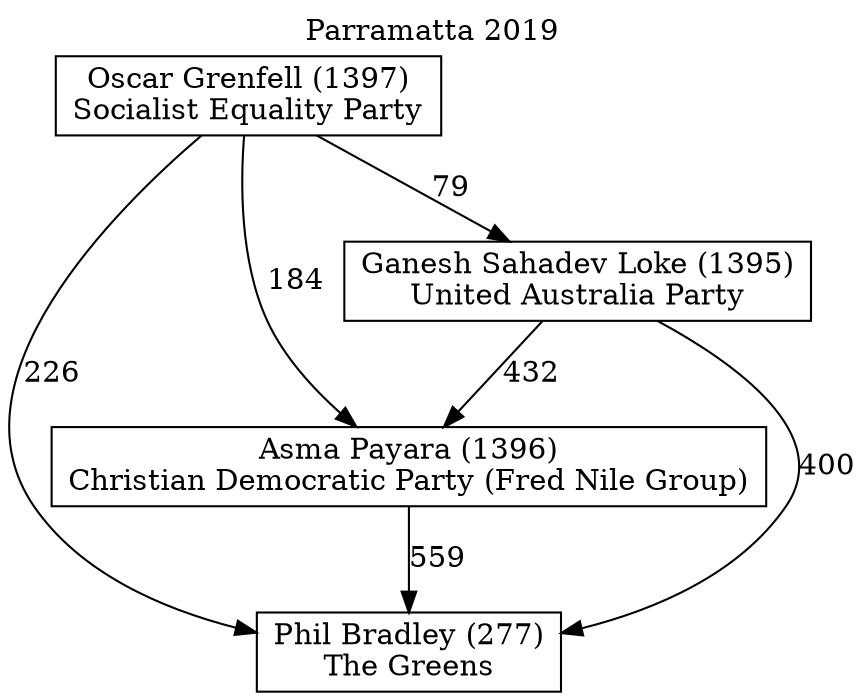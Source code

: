 // House preference flow
digraph "Phil Bradley (277)_Parramatta_2019" {
	graph [label="Parramatta 2019" labelloc=t mclimit=10]
	node [shape=box]
	"Phil Bradley (277)" [label="Phil Bradley (277)
The Greens"]
	"Asma Payara (1396)" [label="Asma Payara (1396)
Christian Democratic Party (Fred Nile Group)"]
	"Ganesh Sahadev Loke (1395)" [label="Ganesh Sahadev Loke (1395)
United Australia Party"]
	"Oscar Grenfell (1397)" [label="Oscar Grenfell (1397)
Socialist Equality Party"]
	"Phil Bradley (277)" [label="Phil Bradley (277)
The Greens"]
	"Ganesh Sahadev Loke (1395)" [label="Ganesh Sahadev Loke (1395)
United Australia Party"]
	"Oscar Grenfell (1397)" [label="Oscar Grenfell (1397)
Socialist Equality Party"]
	"Phil Bradley (277)" [label="Phil Bradley (277)
The Greens"]
	"Oscar Grenfell (1397)" [label="Oscar Grenfell (1397)
Socialist Equality Party"]
	"Oscar Grenfell (1397)" [label="Oscar Grenfell (1397)
Socialist Equality Party"]
	"Ganesh Sahadev Loke (1395)" [label="Ganesh Sahadev Loke (1395)
United Australia Party"]
	"Oscar Grenfell (1397)" [label="Oscar Grenfell (1397)
Socialist Equality Party"]
	"Oscar Grenfell (1397)" [label="Oscar Grenfell (1397)
Socialist Equality Party"]
	"Asma Payara (1396)" [label="Asma Payara (1396)
Christian Democratic Party (Fred Nile Group)"]
	"Ganesh Sahadev Loke (1395)" [label="Ganesh Sahadev Loke (1395)
United Australia Party"]
	"Oscar Grenfell (1397)" [label="Oscar Grenfell (1397)
Socialist Equality Party"]
	"Asma Payara (1396)" [label="Asma Payara (1396)
Christian Democratic Party (Fred Nile Group)"]
	"Oscar Grenfell (1397)" [label="Oscar Grenfell (1397)
Socialist Equality Party"]
	"Oscar Grenfell (1397)" [label="Oscar Grenfell (1397)
Socialist Equality Party"]
	"Ganesh Sahadev Loke (1395)" [label="Ganesh Sahadev Loke (1395)
United Australia Party"]
	"Oscar Grenfell (1397)" [label="Oscar Grenfell (1397)
Socialist Equality Party"]
	"Oscar Grenfell (1397)" [label="Oscar Grenfell (1397)
Socialist Equality Party"]
	"Asma Payara (1396)" -> "Phil Bradley (277)" [label=559]
	"Ganesh Sahadev Loke (1395)" -> "Asma Payara (1396)" [label=432]
	"Oscar Grenfell (1397)" -> "Ganesh Sahadev Loke (1395)" [label=79]
	"Ganesh Sahadev Loke (1395)" -> "Phil Bradley (277)" [label=400]
	"Oscar Grenfell (1397)" -> "Phil Bradley (277)" [label=226]
	"Oscar Grenfell (1397)" -> "Asma Payara (1396)" [label=184]
}
